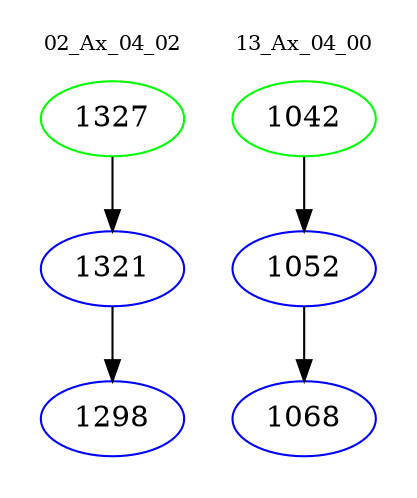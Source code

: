 digraph{
subgraph cluster_0 {
color = white
label = "02_Ax_04_02";
fontsize=10;
T0_1327 [label="1327", color="green"]
T0_1327 -> T0_1321 [color="black"]
T0_1321 [label="1321", color="blue"]
T0_1321 -> T0_1298 [color="black"]
T0_1298 [label="1298", color="blue"]
}
subgraph cluster_1 {
color = white
label = "13_Ax_04_00";
fontsize=10;
T1_1042 [label="1042", color="green"]
T1_1042 -> T1_1052 [color="black"]
T1_1052 [label="1052", color="blue"]
T1_1052 -> T1_1068 [color="black"]
T1_1068 [label="1068", color="blue"]
}
}
